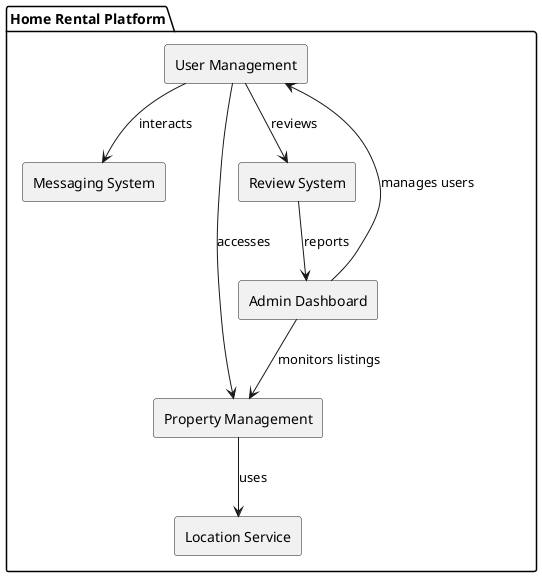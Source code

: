 @startuml
skinparam componentStyle rectangle

package "Home Rental Platform" {

  [User Management] as UM
  [Messaging System] as MS
  [Property Management] as PM
  [Location Service] as LS
  [Review System] as RS
  [Admin Dashboard] as AD

  ' Relationships between components
  UM --> MS : interacts
  UM --> PM : accesses
  UM --> RS : reviews
  PM --> LS : uses
  RS --> AD : reports
  AD --> UM : manages users
  AD --> PM : monitors listings
}
@enduml
